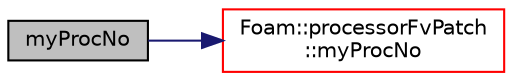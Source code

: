digraph "myProcNo"
{
  bgcolor="transparent";
  edge [fontname="Helvetica",fontsize="10",labelfontname="Helvetica",labelfontsize="10"];
  node [fontname="Helvetica",fontsize="10",shape=record];
  rankdir="LR";
  Node1 [label="myProcNo",height=0.2,width=0.4,color="black", fillcolor="grey75", style="filled", fontcolor="black"];
  Node1 -> Node2 [color="midnightblue",fontsize="10",style="solid",fontname="Helvetica"];
  Node2 [label="Foam::processorFvPatch\l::myProcNo",height=0.2,width=0.4,color="red",URL="$a02035.html#a5d9164f5561f6b0bd0e2cefea9d6e2d7",tooltip="Return processor number. "];
}
